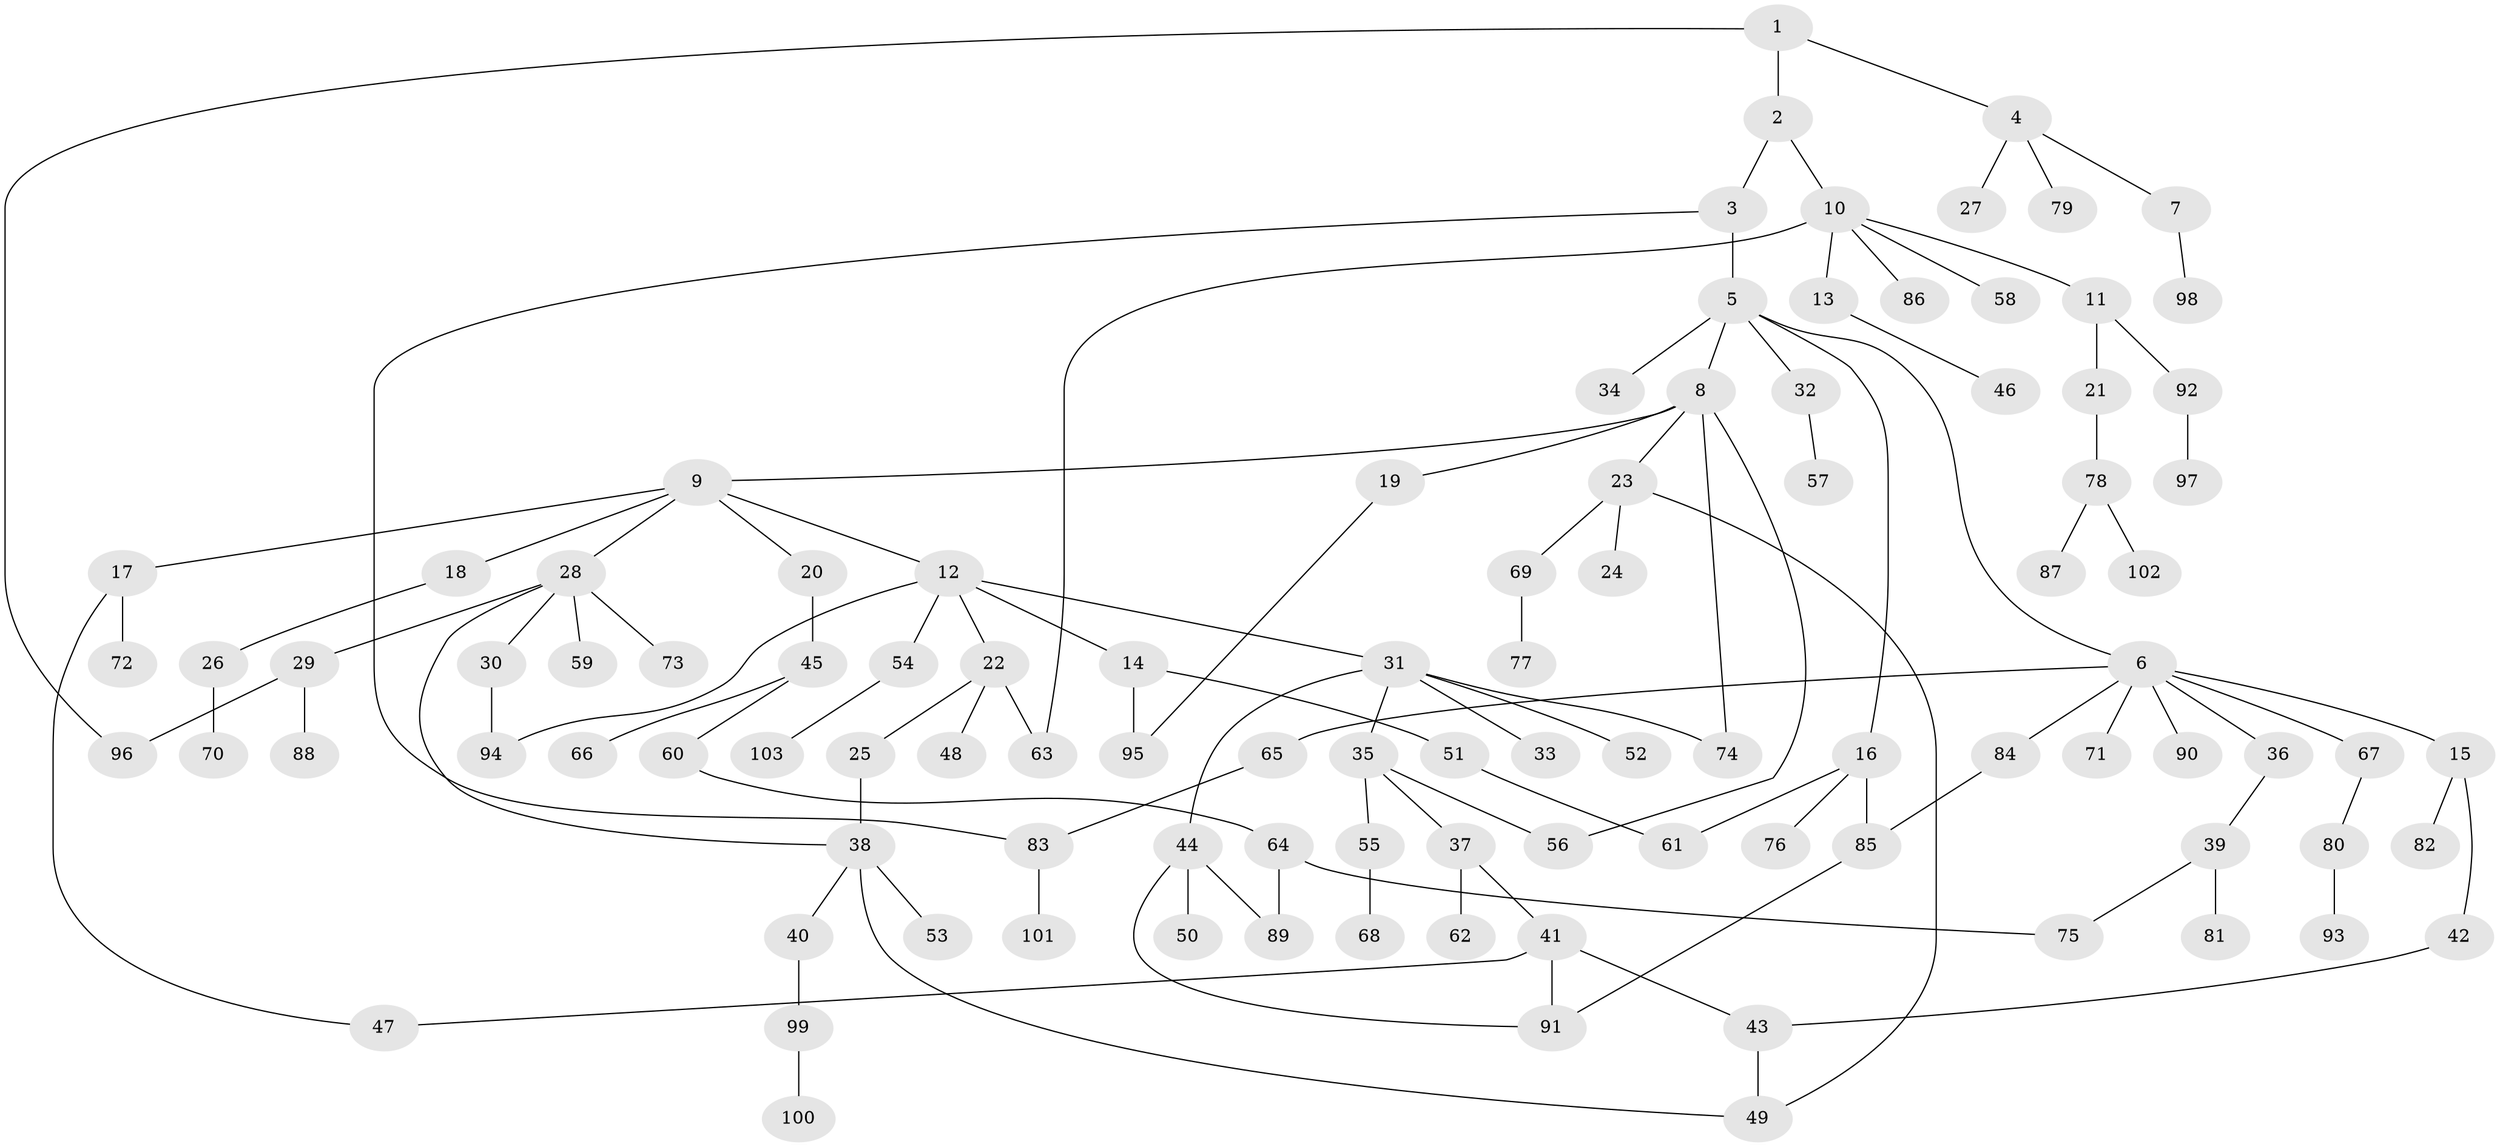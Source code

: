 // coarse degree distribution, {3: 0.20270270270270271, 5: 0.05405405405405406, 7: 0.013513513513513514, 1: 0.21621621621621623, 6: 0.04054054054054054, 2: 0.43243243243243246, 4: 0.04054054054054054}
// Generated by graph-tools (version 1.1) at 2025/49/03/04/25 22:49:04]
// undirected, 103 vertices, 120 edges
graph export_dot {
  node [color=gray90,style=filled];
  1;
  2;
  3;
  4;
  5;
  6;
  7;
  8;
  9;
  10;
  11;
  12;
  13;
  14;
  15;
  16;
  17;
  18;
  19;
  20;
  21;
  22;
  23;
  24;
  25;
  26;
  27;
  28;
  29;
  30;
  31;
  32;
  33;
  34;
  35;
  36;
  37;
  38;
  39;
  40;
  41;
  42;
  43;
  44;
  45;
  46;
  47;
  48;
  49;
  50;
  51;
  52;
  53;
  54;
  55;
  56;
  57;
  58;
  59;
  60;
  61;
  62;
  63;
  64;
  65;
  66;
  67;
  68;
  69;
  70;
  71;
  72;
  73;
  74;
  75;
  76;
  77;
  78;
  79;
  80;
  81;
  82;
  83;
  84;
  85;
  86;
  87;
  88;
  89;
  90;
  91;
  92;
  93;
  94;
  95;
  96;
  97;
  98;
  99;
  100;
  101;
  102;
  103;
  1 -- 2;
  1 -- 4;
  1 -- 96;
  2 -- 3;
  2 -- 10;
  3 -- 5;
  3 -- 83;
  4 -- 7;
  4 -- 27;
  4 -- 79;
  5 -- 6;
  5 -- 8;
  5 -- 16;
  5 -- 32;
  5 -- 34;
  6 -- 15;
  6 -- 36;
  6 -- 65;
  6 -- 67;
  6 -- 71;
  6 -- 84;
  6 -- 90;
  7 -- 98;
  8 -- 9;
  8 -- 19;
  8 -- 23;
  8 -- 74;
  8 -- 56;
  9 -- 12;
  9 -- 17;
  9 -- 18;
  9 -- 20;
  9 -- 28;
  10 -- 11;
  10 -- 13;
  10 -- 58;
  10 -- 63;
  10 -- 86;
  11 -- 21;
  11 -- 92;
  12 -- 14;
  12 -- 22;
  12 -- 31;
  12 -- 54;
  12 -- 94;
  13 -- 46;
  14 -- 51;
  14 -- 95;
  15 -- 42;
  15 -- 82;
  16 -- 76;
  16 -- 85;
  16 -- 61;
  17 -- 72;
  17 -- 47;
  18 -- 26;
  19 -- 95;
  20 -- 45;
  21 -- 78;
  22 -- 25;
  22 -- 48;
  22 -- 63;
  23 -- 24;
  23 -- 49;
  23 -- 69;
  25 -- 38;
  26 -- 70;
  28 -- 29;
  28 -- 30;
  28 -- 38;
  28 -- 59;
  28 -- 73;
  29 -- 88;
  29 -- 96;
  30 -- 94;
  31 -- 33;
  31 -- 35;
  31 -- 44;
  31 -- 52;
  31 -- 74;
  32 -- 57;
  35 -- 37;
  35 -- 55;
  35 -- 56;
  36 -- 39;
  37 -- 41;
  37 -- 62;
  38 -- 40;
  38 -- 53;
  38 -- 49;
  39 -- 81;
  39 -- 75;
  40 -- 99;
  41 -- 43;
  41 -- 47;
  41 -- 91;
  42 -- 43;
  43 -- 49;
  44 -- 50;
  44 -- 91;
  44 -- 89;
  45 -- 60;
  45 -- 66;
  51 -- 61;
  54 -- 103;
  55 -- 68;
  60 -- 64;
  64 -- 75;
  64 -- 89;
  65 -- 83;
  67 -- 80;
  69 -- 77;
  78 -- 87;
  78 -- 102;
  80 -- 93;
  83 -- 101;
  84 -- 85;
  85 -- 91;
  92 -- 97;
  99 -- 100;
}
